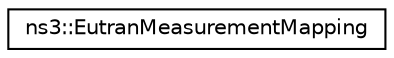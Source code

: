 digraph "Graphical Class Hierarchy"
{
 // LATEX_PDF_SIZE
  edge [fontname="Helvetica",fontsize="10",labelfontname="Helvetica",labelfontsize="10"];
  node [fontname="Helvetica",fontsize="10",shape=record];
  rankdir="LR";
  Node0 [label="ns3::EutranMeasurementMapping",height=0.2,width=0.4,color="black", fillcolor="white", style="filled",URL="$classns3_1_1_eutran_measurement_mapping.html",tooltip="Implements the E-UTRA measurement mappings defined in 3GPP TS 36.133 section 9.1 E-UTRAN measurements..."];
}
